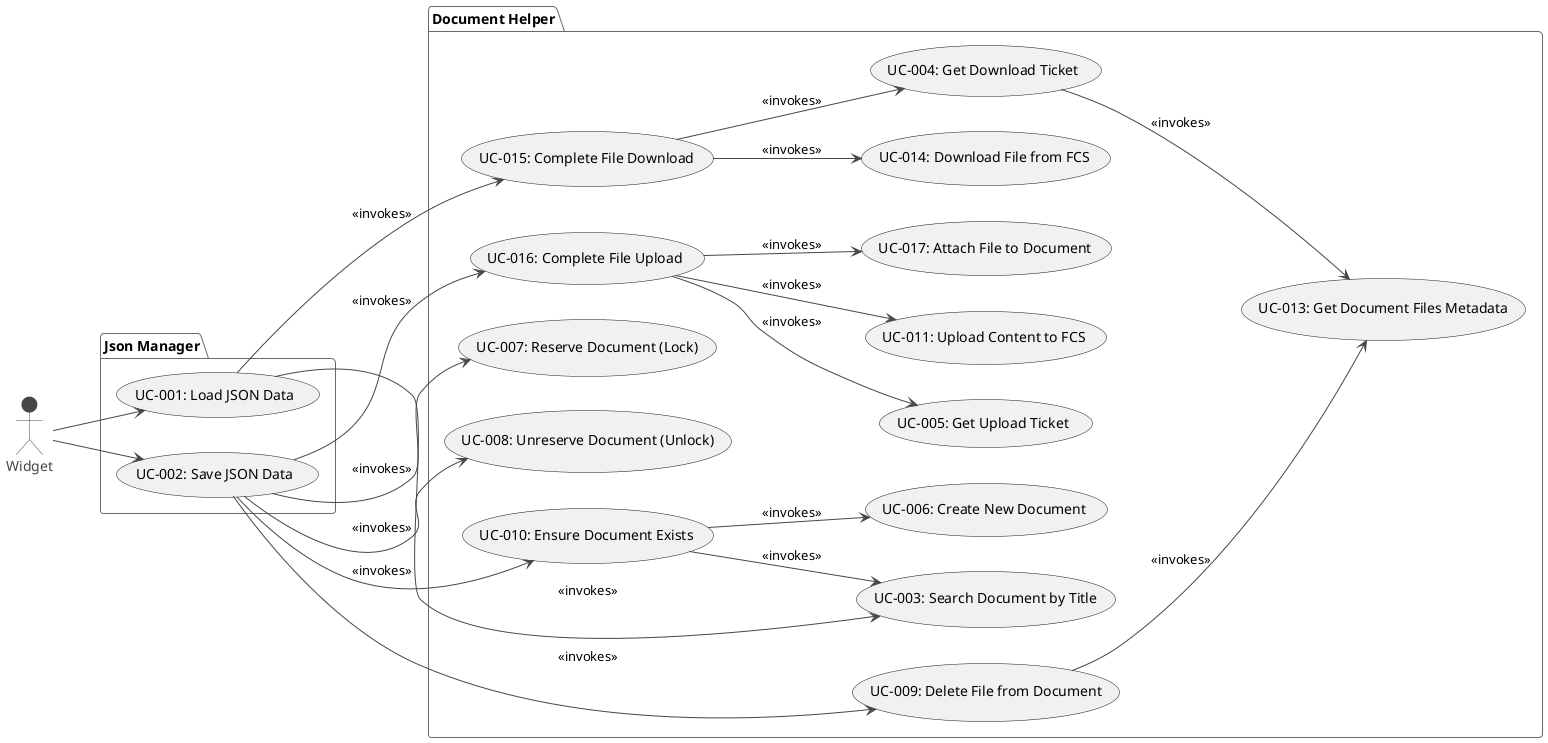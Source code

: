 @startuml UC_Diagram_DYTUtils
!theme vibrant
left to right direction

actor Widget

package "Json Manager" {
  usecase "UC-001: Load JSON Data" as UC001
  usecase "UC-002: Save JSON Data" as UC002
}

package "Document Helper" {
  usecase "UC-003: Search Document by Title" as UC003
  usecase "UC-004: Get Download Ticket" as UC004
  usecase "UC-005: Get Upload Ticket" as UC005
  usecase "UC-006: Create New Document" as UC006
  usecase "UC-007: Reserve Document (Lock)" as UC007
  usecase "UC-008: Unreserve Document (Unlock)" as UC008
  usecase "UC-009: Delete File from Document" as UC009
  usecase "UC-010: Ensure Document Exists" as UC010
  usecase "UC-011: Upload Content to FCS" as UC011
  ' usecase "UC-012: Upload File to FCS" as UC012
  usecase "UC-013: Get Document Files Metadata" as UC013
  usecase "UC-014: Download File from FCS" as UC014
  usecase "UC-015: Complete File Download" as UC015
  usecase "UC-016: Complete File Upload" as UC016
  usecase "UC-017: Attach File to Document" as UC017
  ' UC-008 is now solely for Unreserve Document
}

' Relationships
Widget --> UC001
Widget --> UC002

UC001 --> UC003 : <<invokes>>
UC001 --> UC015 : <<invokes>>

UC002 --> UC010 : <<invokes>>
UC002 --> UC007 : <<invokes>>
UC002 --> UC009 : <<invokes>>
UC002 --> UC016 : <<invokes>>
UC002 --> UC008 : <<invokes>>

UC010 --> UC003 : <<invokes>>
UC010 --> UC006 : <<invokes>>

UC015 --> UC004 : <<invokes>>
UC015 --> UC014 : <<invokes>>

UC016 --> UC005 : <<invokes>>
UC016 --> UC011 : <<invokes>>
' UC016 --> UC012 : <<invokes>>
UC016 --> UC017 : <<invokes>>

UC004 --> UC013 : <<invokes>>
UC009 --> UC013 : <<invokes>>

@enduml
